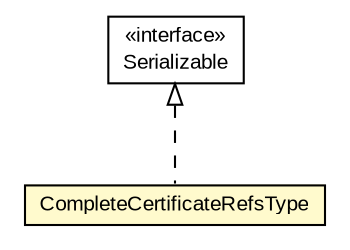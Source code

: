 #!/usr/local/bin/dot
#
# Class diagram 
# Generated by UMLGraph version R5_6-24-gf6e263 (http://www.umlgraph.org/)
#

digraph G {
	edge [fontname="arial",fontsize=10,labelfontname="arial",labelfontsize=10];
	node [fontname="arial",fontsize=10,shape=plaintext];
	nodesep=0.25;
	ranksep=0.5;
	// eu.europa.esig.jaxb.xades.CompleteCertificateRefsType
	c269750 [label=<<table title="eu.europa.esig.jaxb.xades.CompleteCertificateRefsType" border="0" cellborder="1" cellspacing="0" cellpadding="2" port="p" bgcolor="lemonChiffon" href="./CompleteCertificateRefsType.html">
		<tr><td><table border="0" cellspacing="0" cellpadding="1">
<tr><td align="center" balign="center"> CompleteCertificateRefsType </td></tr>
		</table></td></tr>
		</table>>, URL="./CompleteCertificateRefsType.html", fontname="arial", fontcolor="black", fontsize=10.0];
	//eu.europa.esig.jaxb.xades.CompleteCertificateRefsType implements java.io.Serializable
	c269958:p -> c269750:p [dir=back,arrowtail=empty,style=dashed];
	// java.io.Serializable
	c269958 [label=<<table title="java.io.Serializable" border="0" cellborder="1" cellspacing="0" cellpadding="2" port="p" href="http://java.sun.com/j2se/1.4.2/docs/api/java/io/Serializable.html">
		<tr><td><table border="0" cellspacing="0" cellpadding="1">
<tr><td align="center" balign="center"> &#171;interface&#187; </td></tr>
<tr><td align="center" balign="center"> Serializable </td></tr>
		</table></td></tr>
		</table>>, URL="http://java.sun.com/j2se/1.4.2/docs/api/java/io/Serializable.html", fontname="arial", fontcolor="black", fontsize=10.0];
}

